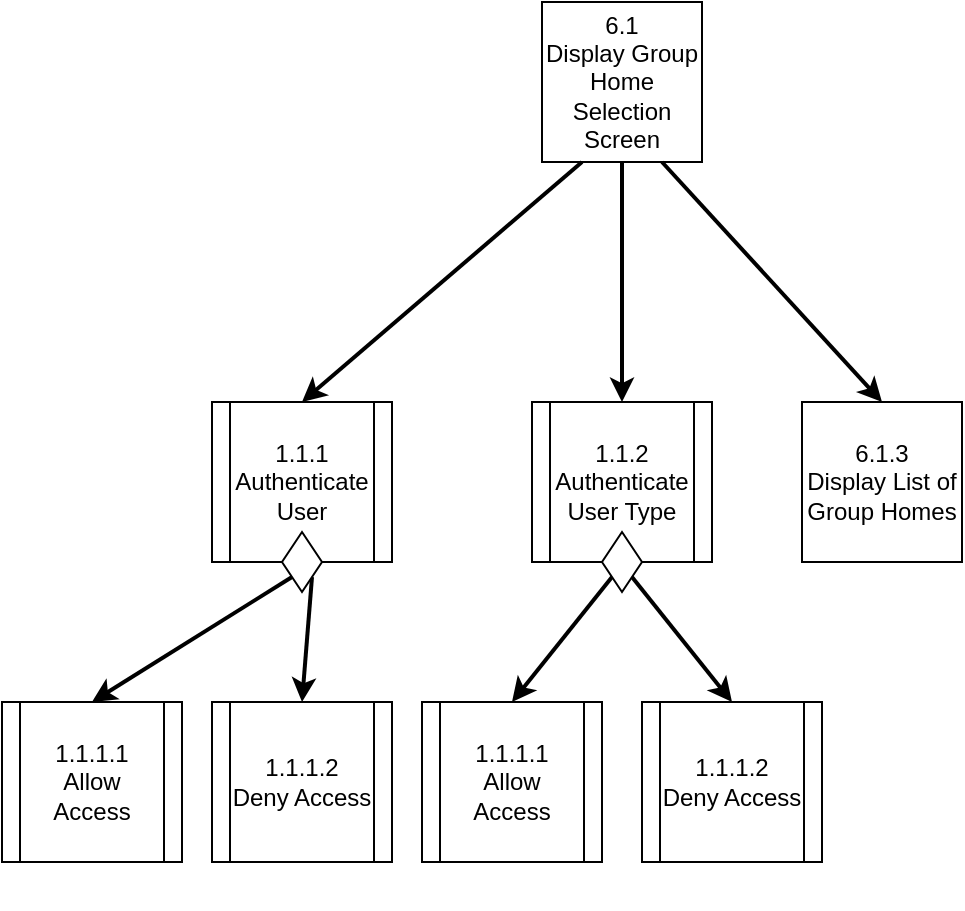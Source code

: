 <mxfile version="12.6.8" type="github" pages="3">
  <diagram id="Bx6rvehUoLZO955_rD8m" name="6.1: Display GH Selection Screen">
    <mxGraphModel dx="1038" dy="580" grid="1" gridSize="10" guides="1" tooltips="1" connect="1" arrows="1" fold="1" page="1" pageScale="1" pageWidth="850" pageHeight="1100" math="0" shadow="0">
      <root>
        <mxCell id="0"/>
        <mxCell id="1" parent="0"/>
        <mxCell id="bkbCYRW3ADsZCOBHCdZu-1" value="6.1&lt;br&gt;Display Group Home Selection Screen" style="whiteSpace=wrap;html=1;aspect=fixed;" vertex="1" parent="1">
          <mxGeometry x="350" y="50" width="80" height="80" as="geometry"/>
        </mxCell>
        <mxCell id="bkbCYRW3ADsZCOBHCdZu-2" value="" style="endArrow=classic;html=1;" edge="1" parent="1">
          <mxGeometry width="50" height="50" relative="1" as="geometry">
            <mxPoint x="180" y="490" as="sourcePoint"/>
            <mxPoint x="180" y="490" as="targetPoint"/>
          </mxGeometry>
        </mxCell>
        <mxCell id="bkbCYRW3ADsZCOBHCdZu-3" value="6.1.3&lt;br&gt;Display List of Group Homes" style="whiteSpace=wrap;html=1;aspect=fixed;" vertex="1" parent="1">
          <mxGeometry x="480" y="250" width="80" height="80" as="geometry"/>
        </mxCell>
        <mxCell id="bkbCYRW3ADsZCOBHCdZu-4" value="" style="endArrow=classic;html=1;exitX=0;exitY=1;exitDx=0;exitDy=0;entryX=0.5;entryY=0;entryDx=0;entryDy=0;strokeWidth=2;" edge="1" parent="1" source="bkbCYRW3ADsZCOBHCdZu-11" target="bkbCYRW3ADsZCOBHCdZu-10">
          <mxGeometry width="50" height="50" relative="1" as="geometry">
            <mxPoint x="260" y="390" as="sourcePoint"/>
            <mxPoint x="190" y="450" as="targetPoint"/>
          </mxGeometry>
        </mxCell>
        <mxCell id="bkbCYRW3ADsZCOBHCdZu-5" value="" style="endArrow=classic;html=1;exitX=0.75;exitY=1;exitDx=0;exitDy=0;strokeWidth=2;entryX=0.5;entryY=0;entryDx=0;entryDy=0;" edge="1" parent="1" source="bkbCYRW3ADsZCOBHCdZu-1" target="bkbCYRW3ADsZCOBHCdZu-3">
          <mxGeometry width="50" height="50" relative="1" as="geometry">
            <mxPoint x="490" y="220" as="sourcePoint"/>
            <mxPoint x="515" y="250" as="targetPoint"/>
          </mxGeometry>
        </mxCell>
        <mxCell id="bkbCYRW3ADsZCOBHCdZu-6" value="" style="endArrow=classic;html=1;exitX=0.25;exitY=1;exitDx=0;exitDy=0;entryX=0.5;entryY=0;entryDx=0;entryDy=0;strokeWidth=2;" edge="1" parent="1" source="bkbCYRW3ADsZCOBHCdZu-1" target="bkbCYRW3ADsZCOBHCdZu-8">
          <mxGeometry width="50" height="50" relative="1" as="geometry">
            <mxPoint x="240" y="170" as="sourcePoint"/>
            <mxPoint x="90" y="250" as="targetPoint"/>
          </mxGeometry>
        </mxCell>
        <mxCell id="bkbCYRW3ADsZCOBHCdZu-7" value="" style="endArrow=classic;html=1;strokeWidth=2;entryX=0.5;entryY=0;entryDx=0;entryDy=0;exitX=1;exitY=1;exitDx=0;exitDy=0;" edge="1" parent="1" source="bkbCYRW3ADsZCOBHCdZu-11" target="bkbCYRW3ADsZCOBHCdZu-9">
          <mxGeometry width="50" height="50" relative="1" as="geometry">
            <mxPoint x="180" y="360" as="sourcePoint"/>
            <mxPoint x="80" y="450" as="targetPoint"/>
          </mxGeometry>
        </mxCell>
        <mxCell id="bkbCYRW3ADsZCOBHCdZu-8" value="&lt;span style=&quot;white-space: normal&quot;&gt;1.1.1&lt;br&gt;&lt;/span&gt;Authenticate User" style="shape=process;whiteSpace=wrap;html=1;backgroundOutline=1;" vertex="1" parent="1">
          <mxGeometry x="185" y="250" width="90" height="80" as="geometry"/>
        </mxCell>
        <mxCell id="bkbCYRW3ADsZCOBHCdZu-9" value="1.1.1.2&lt;br&gt;Deny Access" style="shape=process;whiteSpace=wrap;html=1;backgroundOutline=1;" vertex="1" parent="1">
          <mxGeometry x="185" y="400" width="90" height="80" as="geometry"/>
        </mxCell>
        <mxCell id="bkbCYRW3ADsZCOBHCdZu-10" value="1.1.1.1&lt;br&gt;Allow Access" style="shape=process;whiteSpace=wrap;html=1;backgroundOutline=1;" vertex="1" parent="1">
          <mxGeometry x="80" y="400" width="90" height="80" as="geometry"/>
        </mxCell>
        <mxCell id="bkbCYRW3ADsZCOBHCdZu-11" value="" style="rhombus;whiteSpace=wrap;html=1;fillColor=#FFFFFF;" vertex="1" parent="1">
          <mxGeometry x="220" y="315" width="20" height="30" as="geometry"/>
        </mxCell>
        <mxCell id="bkbCYRW3ADsZCOBHCdZu-12" value="" style="endArrow=classic;html=1;" edge="1" parent="1">
          <mxGeometry width="50" height="50" relative="1" as="geometry">
            <mxPoint x="400" y="495" as="sourcePoint"/>
            <mxPoint x="400" y="495" as="targetPoint"/>
          </mxGeometry>
        </mxCell>
        <mxCell id="bkbCYRW3ADsZCOBHCdZu-13" value="" style="endArrow=classic;html=1;exitX=0;exitY=1;exitDx=0;exitDy=0;strokeWidth=2;entryX=0.5;entryY=0;entryDx=0;entryDy=0;" edge="1" parent="1" source="bkbCYRW3ADsZCOBHCdZu-16" target="bkbCYRW3ADsZCOBHCdZu-18">
          <mxGeometry width="50" height="50" relative="1" as="geometry">
            <mxPoint x="475" y="390" as="sourcePoint"/>
            <mxPoint x="310" y="420" as="targetPoint"/>
          </mxGeometry>
        </mxCell>
        <mxCell id="bkbCYRW3ADsZCOBHCdZu-14" value="" style="endArrow=classic;html=1;strokeWidth=2;exitX=1;exitY=1;exitDx=0;exitDy=0;entryX=0.5;entryY=0;entryDx=0;entryDy=0;" edge="1" parent="1" source="bkbCYRW3ADsZCOBHCdZu-16" target="bkbCYRW3ADsZCOBHCdZu-19">
          <mxGeometry width="50" height="50" relative="1" as="geometry">
            <mxPoint x="395" y="360" as="sourcePoint"/>
            <mxPoint x="430" y="410" as="targetPoint"/>
          </mxGeometry>
        </mxCell>
        <mxCell id="bkbCYRW3ADsZCOBHCdZu-15" value="&lt;span style=&quot;white-space: normal&quot;&gt;1.1.2&lt;br&gt;&lt;/span&gt;Authenticate User Type" style="shape=process;whiteSpace=wrap;html=1;backgroundOutline=1;" vertex="1" parent="1">
          <mxGeometry x="345" y="250" width="90" height="80" as="geometry"/>
        </mxCell>
        <mxCell id="bkbCYRW3ADsZCOBHCdZu-16" value="" style="rhombus;whiteSpace=wrap;html=1;fillColor=#FFFFFF;" vertex="1" parent="1">
          <mxGeometry x="380" y="315" width="20" height="30" as="geometry"/>
        </mxCell>
        <mxCell id="bkbCYRW3ADsZCOBHCdZu-17" value="" style="endArrow=classic;html=1;exitX=0.5;exitY=1;exitDx=0;exitDy=0;entryX=0.5;entryY=0;entryDx=0;entryDy=0;strokeWidth=2;" edge="1" parent="1" source="bkbCYRW3ADsZCOBHCdZu-1" target="bkbCYRW3ADsZCOBHCdZu-15">
          <mxGeometry width="50" height="50" relative="1" as="geometry">
            <mxPoint x="397.5" y="150" as="sourcePoint"/>
            <mxPoint x="192.5" y="270" as="targetPoint"/>
          </mxGeometry>
        </mxCell>
        <mxCell id="bkbCYRW3ADsZCOBHCdZu-18" value="1.1.1.1&lt;br&gt;Allow Access" style="shape=process;whiteSpace=wrap;html=1;backgroundOutline=1;" vertex="1" parent="1">
          <mxGeometry x="290" y="400" width="90" height="80" as="geometry"/>
        </mxCell>
        <mxCell id="bkbCYRW3ADsZCOBHCdZu-19" value="1.1.1.2&lt;br&gt;Deny Access" style="shape=process;whiteSpace=wrap;html=1;backgroundOutline=1;" vertex="1" parent="1">
          <mxGeometry x="400" y="400" width="90" height="80" as="geometry"/>
        </mxCell>
      </root>
    </mxGraphModel>
  </diagram>
  <diagram id="oOssQ_DfvUx--qjvg45l" name="6.2: Retrieve GH Information">
    <mxGraphModel dx="1038" dy="580" grid="1" gridSize="10" guides="1" tooltips="1" connect="1" arrows="1" fold="1" page="1" pageScale="1" pageWidth="850" pageHeight="1100" math="0" shadow="0">
      <root>
        <mxCell id="BQkyG8N_VDIgJS5VGbaI-0"/>
        <mxCell id="BQkyG8N_VDIgJS5VGbaI-1" parent="BQkyG8N_VDIgJS5VGbaI-0"/>
        <mxCell id="W4z7vBKg3XC51k5--N2T-0" value="6.2&lt;br&gt;Retrieve Group Home Information" style="whiteSpace=wrap;html=1;aspect=fixed;" vertex="1" parent="BQkyG8N_VDIgJS5VGbaI-1">
          <mxGeometry x="355" y="50" width="80" height="80" as="geometry"/>
        </mxCell>
        <mxCell id="W4z7vBKg3XC51k5--N2T-1" value="6.2.2&lt;br&gt;Display Information of Selected Group Home to be Edited" style="whiteSpace=wrap;html=1;aspect=fixed;" vertex="1" parent="BQkyG8N_VDIgJS5VGbaI-1">
          <mxGeometry x="410" y="250" width="90" height="90" as="geometry"/>
        </mxCell>
        <mxCell id="W4z7vBKg3XC51k5--N2T-2" value="" style="endArrow=classic;html=1;exitX=0.75;exitY=1;exitDx=0;exitDy=0;strokeWidth=2;entryX=0.5;entryY=0;entryDx=0;entryDy=0;" edge="1" parent="BQkyG8N_VDIgJS5VGbaI-1" source="W4z7vBKg3XC51k5--N2T-0" target="W4z7vBKg3XC51k5--N2T-1">
          <mxGeometry width="50" height="50" relative="1" as="geometry">
            <mxPoint x="490" y="220" as="sourcePoint"/>
            <mxPoint x="515" y="250" as="targetPoint"/>
          </mxGeometry>
        </mxCell>
        <mxCell id="W4z7vBKg3XC51k5--N2T-3" value="" style="endArrow=classic;html=1;exitX=0.25;exitY=1;exitDx=0;exitDy=0;entryX=0.5;entryY=0;entryDx=0;entryDy=0;strokeWidth=2;" edge="1" parent="BQkyG8N_VDIgJS5VGbaI-1" source="W4z7vBKg3XC51k5--N2T-0" target="W4z7vBKg3XC51k5--N2T-5">
          <mxGeometry width="50" height="50" relative="1" as="geometry">
            <mxPoint x="397.5" y="150" as="sourcePoint"/>
            <mxPoint x="390" y="250" as="targetPoint"/>
          </mxGeometry>
        </mxCell>
        <mxCell id="W4z7vBKg3XC51k5--N2T-4" value="" style="endArrow=classic;html=1;strokeWidth=2;entryX=0.5;entryY=0;entryDx=0;entryDy=0;exitX=0.5;exitY=1;exitDx=0;exitDy=0;" edge="1" parent="BQkyG8N_VDIgJS5VGbaI-1" source="W4z7vBKg3XC51k5--N2T-5" target="W4z7vBKg3XC51k5--N2T-6">
          <mxGeometry width="50" height="50" relative="1" as="geometry">
            <mxPoint x="360" y="330" as="sourcePoint"/>
            <mxPoint x="325" y="400" as="targetPoint"/>
          </mxGeometry>
        </mxCell>
        <mxCell id="W4z7vBKg3XC51k5--N2T-5" value="1.1.4&lt;br&gt;Get Required Information from Database" style="shape=process;whiteSpace=wrap;html=1;backgroundOutline=1;" vertex="1" parent="BQkyG8N_VDIgJS5VGbaI-1">
          <mxGeometry x="290" y="250" width="90" height="90" as="geometry"/>
        </mxCell>
        <mxCell id="W4z7vBKg3XC51k5--N2T-6" value="6.2.1.1&lt;br&gt;Retrieve Record of Selected Client" style="whiteSpace=wrap;html=1;aspect=fixed;" vertex="1" parent="BQkyG8N_VDIgJS5VGbaI-1">
          <mxGeometry x="240" y="390" width="80" height="80" as="geometry"/>
        </mxCell>
        <mxCell id="W4z7vBKg3XC51k5--N2T-7" value="" style="endArrow=classic;html=1;strokeWidth=2;entryX=0.5;entryY=0;entryDx=0;entryDy=0;exitX=0.5;exitY=1;exitDx=0;exitDy=0;" edge="1" parent="BQkyG8N_VDIgJS5VGbaI-1" source="W4z7vBKg3XC51k5--N2T-5" target="W4z7vBKg3XC51k5--N2T-9">
          <mxGeometry width="50" height="50" relative="1" as="geometry">
            <mxPoint x="345" y="350" as="sourcePoint"/>
            <mxPoint x="395" y="390" as="targetPoint"/>
          </mxGeometry>
        </mxCell>
        <mxCell id="W4z7vBKg3XC51k5--N2T-9" value="5.1.4.1&lt;br&gt;Retrieve List of Supervisors from Staff Table" style="shape=process;whiteSpace=wrap;html=1;backgroundOutline=1;" vertex="1" parent="BQkyG8N_VDIgJS5VGbaI-1">
          <mxGeometry x="345" y="390" width="100" height="90" as="geometry"/>
        </mxCell>
      </root>
    </mxGraphModel>
  </diagram>
  <diagram id="TJLfWIqsNO7Q7lEgBNCy" name="6.3: Update GH Record">
    <mxGraphModel dx="1038" dy="580" grid="1" gridSize="10" guides="1" tooltips="1" connect="1" arrows="1" fold="1" page="1" pageScale="1" pageWidth="850" pageHeight="1100" math="0" shadow="0">
      <root>
        <mxCell id="3S3HiH7rBTsIUguxJZKw-0"/>
        <mxCell id="3S3HiH7rBTsIUguxJZKw-1" parent="3S3HiH7rBTsIUguxJZKw-0"/>
        <mxCell id="YBVzJo3IJKOP8nGpKCpG-0" value="6.3&lt;br&gt;Update Group Home Record" style="whiteSpace=wrap;html=1;aspect=fixed;" vertex="1" parent="3S3HiH7rBTsIUguxJZKw-1">
          <mxGeometry x="420" y="70" width="80" height="80" as="geometry"/>
        </mxCell>
        <mxCell id="YBVzJo3IJKOP8nGpKCpG-1" value="" style="endArrow=classic;html=1;exitX=0.25;exitY=1;exitDx=0;exitDy=0;entryX=0.5;entryY=0;entryDx=0;entryDy=0;strokeWidth=2;" edge="1" parent="3S3HiH7rBTsIUguxJZKw-1" source="YBVzJo3IJKOP8nGpKCpG-0" target="YBVzJo3IJKOP8nGpKCpG-2">
          <mxGeometry width="50" height="50" relative="1" as="geometry">
            <mxPoint x="310" y="190" as="sourcePoint"/>
            <mxPoint x="160" y="270" as="targetPoint"/>
          </mxGeometry>
        </mxCell>
        <mxCell id="YBVzJo3IJKOP8nGpKCpG-2" value="&lt;span style=&quot;white-space: normal&quot;&gt;1.2.1&lt;br&gt;&lt;/span&gt;Retrieve Submitted Form Data" style="shape=process;whiteSpace=wrap;html=1;backgroundOutline=1;" vertex="1" parent="3S3HiH7rBTsIUguxJZKw-1">
          <mxGeometry x="290" y="270" width="90" height="80" as="geometry"/>
        </mxCell>
        <mxCell id="YBVzJo3IJKOP8nGpKCpG-3" value="&lt;span style=&quot;white-space: normal&quot;&gt;1.2.2&lt;br&gt;&lt;/span&gt;Verify Submitted Form Data" style="shape=process;whiteSpace=wrap;html=1;backgroundOutline=1;" vertex="1" parent="3S3HiH7rBTsIUguxJZKw-1">
          <mxGeometry x="415" y="270" width="90" height="80" as="geometry"/>
        </mxCell>
        <mxCell id="YBVzJo3IJKOP8nGpKCpG-4" value="" style="endArrow=classic;html=1;exitX=0.5;exitY=1;exitDx=0;exitDy=0;entryX=0.5;entryY=0;entryDx=0;entryDy=0;strokeWidth=2;" edge="1" parent="3S3HiH7rBTsIUguxJZKw-1" source="YBVzJo3IJKOP8nGpKCpG-0" target="YBVzJo3IJKOP8nGpKCpG-3">
          <mxGeometry width="50" height="50" relative="1" as="geometry">
            <mxPoint x="467.5" y="170" as="sourcePoint"/>
            <mxPoint x="262.5" y="290" as="targetPoint"/>
          </mxGeometry>
        </mxCell>
        <mxCell id="YBVzJo3IJKOP8nGpKCpG-5" value="" style="endArrow=classic;html=1;strokeWidth=2;entryX=0.5;entryY=0;entryDx=0;entryDy=0;exitX=0.75;exitY=1;exitDx=0;exitDy=0;" edge="1" parent="3S3HiH7rBTsIUguxJZKw-1" source="YBVzJo3IJKOP8nGpKCpG-0" target="YBVzJo3IJKOP8nGpKCpG-6">
          <mxGeometry width="50" height="50" relative="1" as="geometry">
            <mxPoint x="480" y="130" as="sourcePoint"/>
            <mxPoint x="560" y="270" as="targetPoint"/>
          </mxGeometry>
        </mxCell>
        <mxCell id="YBVzJo3IJKOP8nGpKCpG-6" value="6.3.3&lt;br&gt;Update Group Home Record with Submitted Form Data" style="whiteSpace=wrap;html=1;aspect=fixed;" vertex="1" parent="3S3HiH7rBTsIUguxJZKw-1">
          <mxGeometry x="540" y="270" width="90" height="90" as="geometry"/>
        </mxCell>
        <mxCell id="YBVzJo3IJKOP8nGpKCpG-7" value="" style="endArrow=classic;html=1;curved=1;" edge="1" parent="3S3HiH7rBTsIUguxJZKw-1">
          <mxGeometry width="50" height="50" relative="1" as="geometry">
            <mxPoint x="455" y="150.0" as="sourcePoint"/>
            <mxPoint x="430" y="150" as="targetPoint"/>
            <Array as="points">
              <mxPoint x="490" y="160"/>
              <mxPoint x="470" y="180"/>
              <mxPoint x="410" y="180"/>
              <mxPoint x="400" y="160"/>
            </Array>
          </mxGeometry>
        </mxCell>
      </root>
    </mxGraphModel>
  </diagram>
</mxfile>
